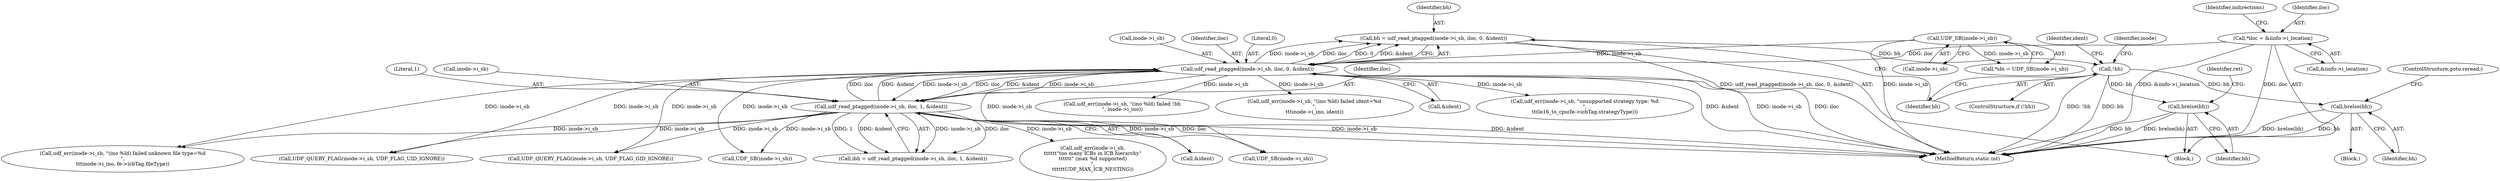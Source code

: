 digraph "0_linux_23b133bdc452aa441fcb9b82cbf6dd05cfd342d0@API" {
"1000183" [label="(Call,bh = udf_read_ptagged(inode->i_sb, iloc, 0, &ident))"];
"1000185" [label="(Call,udf_read_ptagged(inode->i_sb, iloc, 0, &ident))"];
"1000258" [label="(Call,udf_read_ptagged(inode->i_sb, iloc, 1, &ident))"];
"1000127" [label="(Call,UDF_SB(inode->i_sb))"];
"1000132" [label="(Call,*iloc = &iinfo->i_location)"];
"1000194" [label="(Call,!bh)"];
"1000321" [label="(Call,brelse(bh))"];
"1001227" [label="(Call,brelse(bh))"];
"1000197" [label="(Call,udf_err(inode->i_sb, \"(ino %ld) failed !bh\n\", inode->i_ino))"];
"1000128" [label="(Call,inode->i_sb)"];
"1000321" [label="(Call,brelse(bh))"];
"1000258" [label="(Call,udf_read_ptagged(inode->i_sb, iloc, 1, &ident))"];
"1000221" [label="(Call,udf_err(inode->i_sb, \"(ino %ld) failed ident=%d\n\",\n\t\t\tinode->i_ino, ident))"];
"1000314" [label="(Call,udf_err(inode->i_sb,\n\t\t\t\t\t\t\"too many ICBs in ICB hierarchy\"\n\t\t\t\t\t\t\" (max %d supported)\n\",\n\t\t\t\t\t\tUDF_MAX_ICB_NESTING))"];
"1000186" [label="(Call,inode->i_sb)"];
"1000191" [label="(Call,&ident)"];
"1001170" [label="(Call,udf_err(inode->i_sb, \"(ino %ld) failed unknown file type=%d\n\",\n\t\t\tinode->i_ino, fe->icbTag.fileType))"];
"1001230" [label="(Identifier,ret)"];
"1000194" [label="(Call,!bh)"];
"1000256" [label="(Call,ibh = udf_read_ptagged(inode->i_sb, iloc, 1, &ident))"];
"1000111" [label="(Block,)"];
"1000141" [label="(Identifier,indirections)"];
"1000323" [label="(ControlStructure,goto reread;)"];
"1000189" [label="(Identifier,iloc)"];
"1000184" [label="(Identifier,bh)"];
"1000190" [label="(Literal,0)"];
"1000337" [label="(Call,udf_err(inode->i_sb, \"unsupported strategy type: %d\n\",\n\t\t\tle16_to_cpu(fe->icbTag.strategyType)))"];
"1001231" [label="(MethodReturn,static int)"];
"1000591" [label="(Call,UDF_QUERY_FLAG(inode->i_sb, UDF_FLAG_UID_IGNORE))"];
"1000264" [label="(Call,&ident)"];
"1000211" [label="(Identifier,ident)"];
"1000183" [label="(Call,bh = udf_read_ptagged(inode->i_sb, iloc, 0, &ident))"];
"1000133" [label="(Identifier,iloc)"];
"1000125" [label="(Call,*sbi = UDF_SB(inode->i_sb))"];
"1000127" [label="(Call,UDF_SB(inode->i_sb))"];
"1001228" [label="(Identifier,bh)"];
"1000322" [label="(Identifier,bh)"];
"1000195" [label="(Identifier,bh)"];
"1000625" [label="(Call,UDF_QUERY_FLAG(inode->i_sb, UDF_FLAG_GID_IGNORE))"];
"1000263" [label="(Literal,1)"];
"1000134" [label="(Call,&iinfo->i_location)"];
"1000132" [label="(Call,*iloc = &iinfo->i_location)"];
"1001227" [label="(Call,brelse(bh))"];
"1000640" [label="(Call,UDF_SB(inode->i_sb))"];
"1000606" [label="(Call,UDF_SB(inode->i_sb))"];
"1000259" [label="(Call,inode->i_sb)"];
"1000185" [label="(Call,udf_read_ptagged(inode->i_sb, iloc, 0, &ident))"];
"1000262" [label="(Identifier,iloc)"];
"1000193" [label="(ControlStructure,if (!bh))"];
"1000199" [label="(Identifier,inode)"];
"1000296" [label="(Block,)"];
"1000183" -> "1000111"  [label="AST: "];
"1000183" -> "1000185"  [label="CFG: "];
"1000184" -> "1000183"  [label="AST: "];
"1000185" -> "1000183"  [label="AST: "];
"1000195" -> "1000183"  [label="CFG: "];
"1000183" -> "1001231"  [label="DDG: udf_read_ptagged(inode->i_sb, iloc, 0, &ident)"];
"1000185" -> "1000183"  [label="DDG: inode->i_sb"];
"1000185" -> "1000183"  [label="DDG: iloc"];
"1000185" -> "1000183"  [label="DDG: 0"];
"1000185" -> "1000183"  [label="DDG: &ident"];
"1000183" -> "1000194"  [label="DDG: bh"];
"1000185" -> "1000191"  [label="CFG: "];
"1000186" -> "1000185"  [label="AST: "];
"1000189" -> "1000185"  [label="AST: "];
"1000190" -> "1000185"  [label="AST: "];
"1000191" -> "1000185"  [label="AST: "];
"1000185" -> "1001231"  [label="DDG: inode->i_sb"];
"1000185" -> "1001231"  [label="DDG: iloc"];
"1000185" -> "1001231"  [label="DDG: &ident"];
"1000258" -> "1000185"  [label="DDG: inode->i_sb"];
"1000258" -> "1000185"  [label="DDG: iloc"];
"1000258" -> "1000185"  [label="DDG: &ident"];
"1000127" -> "1000185"  [label="DDG: inode->i_sb"];
"1000132" -> "1000185"  [label="DDG: iloc"];
"1000185" -> "1000197"  [label="DDG: inode->i_sb"];
"1000185" -> "1000221"  [label="DDG: inode->i_sb"];
"1000185" -> "1000258"  [label="DDG: inode->i_sb"];
"1000185" -> "1000258"  [label="DDG: iloc"];
"1000185" -> "1000258"  [label="DDG: &ident"];
"1000185" -> "1000337"  [label="DDG: inode->i_sb"];
"1000185" -> "1000591"  [label="DDG: inode->i_sb"];
"1000185" -> "1000606"  [label="DDG: inode->i_sb"];
"1000185" -> "1000625"  [label="DDG: inode->i_sb"];
"1000185" -> "1000640"  [label="DDG: inode->i_sb"];
"1000185" -> "1001170"  [label="DDG: inode->i_sb"];
"1000258" -> "1000256"  [label="AST: "];
"1000258" -> "1000264"  [label="CFG: "];
"1000259" -> "1000258"  [label="AST: "];
"1000262" -> "1000258"  [label="AST: "];
"1000263" -> "1000258"  [label="AST: "];
"1000264" -> "1000258"  [label="AST: "];
"1000256" -> "1000258"  [label="CFG: "];
"1000258" -> "1001231"  [label="DDG: inode->i_sb"];
"1000258" -> "1001231"  [label="DDG: &ident"];
"1000258" -> "1001231"  [label="DDG: iloc"];
"1000258" -> "1000256"  [label="DDG: inode->i_sb"];
"1000258" -> "1000256"  [label="DDG: iloc"];
"1000258" -> "1000256"  [label="DDG: 1"];
"1000258" -> "1000256"  [label="DDG: &ident"];
"1000258" -> "1000314"  [label="DDG: inode->i_sb"];
"1000258" -> "1000591"  [label="DDG: inode->i_sb"];
"1000258" -> "1000606"  [label="DDG: inode->i_sb"];
"1000258" -> "1000625"  [label="DDG: inode->i_sb"];
"1000258" -> "1000640"  [label="DDG: inode->i_sb"];
"1000258" -> "1001170"  [label="DDG: inode->i_sb"];
"1000127" -> "1000125"  [label="AST: "];
"1000127" -> "1000128"  [label="CFG: "];
"1000128" -> "1000127"  [label="AST: "];
"1000125" -> "1000127"  [label="CFG: "];
"1000127" -> "1001231"  [label="DDG: inode->i_sb"];
"1000127" -> "1000125"  [label="DDG: inode->i_sb"];
"1000132" -> "1000111"  [label="AST: "];
"1000132" -> "1000134"  [label="CFG: "];
"1000133" -> "1000132"  [label="AST: "];
"1000134" -> "1000132"  [label="AST: "];
"1000141" -> "1000132"  [label="CFG: "];
"1000132" -> "1001231"  [label="DDG: &iinfo->i_location"];
"1000132" -> "1001231"  [label="DDG: iloc"];
"1000194" -> "1000193"  [label="AST: "];
"1000194" -> "1000195"  [label="CFG: "];
"1000195" -> "1000194"  [label="AST: "];
"1000199" -> "1000194"  [label="CFG: "];
"1000211" -> "1000194"  [label="CFG: "];
"1000194" -> "1001231"  [label="DDG: !bh"];
"1000194" -> "1001231"  [label="DDG: bh"];
"1000194" -> "1000321"  [label="DDG: bh"];
"1000194" -> "1001227"  [label="DDG: bh"];
"1000321" -> "1000296"  [label="AST: "];
"1000321" -> "1000322"  [label="CFG: "];
"1000322" -> "1000321"  [label="AST: "];
"1000323" -> "1000321"  [label="CFG: "];
"1000321" -> "1001231"  [label="DDG: bh"];
"1000321" -> "1001231"  [label="DDG: brelse(bh)"];
"1001227" -> "1000111"  [label="AST: "];
"1001227" -> "1001228"  [label="CFG: "];
"1001228" -> "1001227"  [label="AST: "];
"1001230" -> "1001227"  [label="CFG: "];
"1001227" -> "1001231"  [label="DDG: bh"];
"1001227" -> "1001231"  [label="DDG: brelse(bh)"];
}
